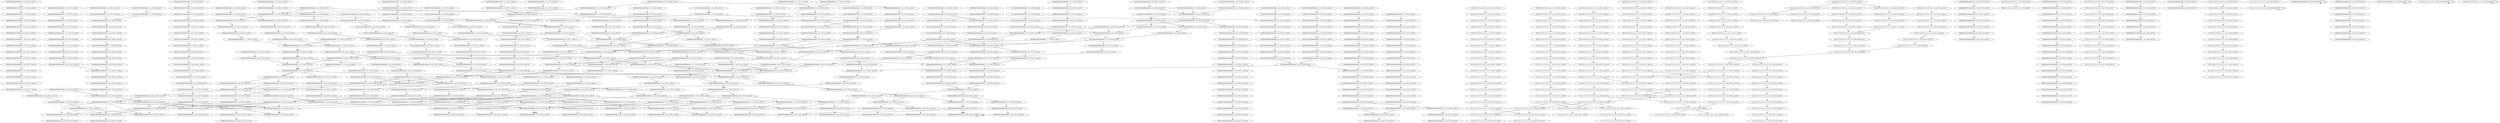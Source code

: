 digraph G {
    "00000000000000000000_18-38_COV:14_LEN:20" -> "00000000000000000000_19-39_COV:14_LEN:20";
    "00010000000000000000_7-27_COV:10_LEN:20" -> "00100000000000000000_8-28_COV:11_LEN:20";
    "10111111111111111111_16-36_COV:20_LEN:20" -> "01111111111111111111_17-37_COV:20_LEN:20";
    "00000000000000000100_19-39_COV:8_LEN:20" -> "00000000000000000100_19-39_COV:8_LEN:20";
    "00000000000000000000_14-34_COV:21_LEN:20" -> "00000000000000000000_15-35_COV:21_LEN:20";
    "11011011011111111111_8-28_COV:14_LEN:20" -> "10110110111111111111_9-29_COV:19_LEN:20";
    "00000000000000000000_18-38_COV:34_LEN:20" -> "00000000000000000000_19-39_COV:32_LEN:20";
    "00000000000000000000_7-27_COV:10_LEN:20" -> "00000000000000000000_8-28_COV:9_LEN:20";
    "00000000000000000000_1-21_COV:20_LEN:20" -> "00000000000000000000_2-22_COV:18_LEN:20";
    "00000000000000000000_15-35_COV:48_LEN:20" -> "00000000000000000001_17-37_COV:30_LEN:20";
    "00000000000000000000_15-35_COV:48_LEN:20" -> "00000000000000000000_17-37_COV:39_LEN:20";
    "00000000000000000000_15-35_COV:48_LEN:20" -> "00000000000000000001_17-36_COV:9_LEN:20";
    "00000000000000000000_15-35_COV:48_LEN:20" -> "00000000000000000000_17-36_COV:1148_LEN:20";
    "00000000001000000000_13-32_COV:11_LEN:20" -> "00000000010000000000_14-33_COV:11_LEN:20";
    "00000000000000000000_6-26_COV:26_LEN:20" -> "00000000000000000000_7-27_COV:27_LEN:20";
    "10011001101110110111_1-22_COV:8_LEN:20" -> "00110011011101101111_2-23_COV:8_LEN:20";
    "00000000000000000000_13-33_COV:15_LEN:20" -> "00000000000000000000_14-34_COV:15_LEN:20";
    "00010001001001000000_4-23_COV:56_LEN:20" -> "00100010010010000000_5-24_COV:57_LEN:20";
    "01000100000000000000_5-25_COV:22_LEN:20" -> "10001000000000000000_6-26_COV:23_LEN:20";
    "00000000010000000000_9-28_COV:12_LEN:20" -> "00000000100000000000_10-29_COV:12_LEN:20";
    "00000000000000000000_2-22_COV:19_LEN:20" -> "00000000000000000000_3-23_COV:19_LEN:20";
    "00000000000000000000_12-32_COV:64_LEN:20" -> "00000000000000000000_13-33_COV:67_LEN:20";
    "00100100010000000000_1-21_COV:9_LEN:20" -> "01001000100000000000_2-22_COV:9_LEN:20";
    "11011111111111111111_12-32_COV:20_LEN:20" -> "10111111111111111111_13-33_COV:20_LEN:20";
    "11101101111111111110_11-30_COV:20_LEN:20" -> "11011011111111111101_12-31_COV:20_LEN:20";
    "00000000000001000000_5-24_COV:15_LEN:20" -> "00000000000010000000_6-25_COV:14_LEN:20";
    "00000000000000000000_7-27_COV:13_LEN:20" -> "00000000000000000000_8-28_COV:13_LEN:20";
    "00100000000000000000_8-28_COV:11_LEN:20" -> "01000000000000000000_9-29_COV:11_LEN:20";
    "00000000000000000000_6-26_COV:38_LEN:20" -> "00000000000000000000_7-27_COV:37_LEN:20";
    "10000000000000000000_10-29_COV:456_LEN:20" -> "00000000000000000000_11-30_COV:1125_LEN:20";
    "10000000000000000000_10-29_COV:456_LEN:20" -> "00000000000000000001_11-30_COV:9_LEN:20";
    "10000000000000000000_10-29_COV:456_LEN:20" -> "00000000000000000000_11-31_COV:20_LEN:20";
    "00110011011101101111_2-21_COV:181_LEN:20" -> "01100110111011011111_3-22_COV:168_LEN:20";
    "11000001000000000000_2-22_COV:17_LEN:20" -> "10000010000000000000_3-23_COV:25_LEN:20";
    "01101010110111111111_7-26_COV:12_LEN:20" -> "11010101101111111111_8-27_COV:12_LEN:20";
    "00000000000000000000_14-34_COV:70_LEN:20" -> "00000000000000000000_15-35_COV:67_LEN:20";
    "00110011011101101111_2-22_COV:18_LEN:20" -> "01100110111011011111_3-23_COV:9_LEN:20";
    "00110011011101101111_2-22_COV:18_LEN:20" -> "01100110111011011110_3-23_COV:9_LEN:20";
    "01000100000000000000_5-25_COV:42_LEN:20" -> "10001000000000000000_6-26_COV:42_LEN:20";
    "11010001000000000000_2-22_COV:9_LEN:20" -> "10100010000000000000_3-23_COV:10_LEN:20";
    "11111111111111111111_19-38_COV:231_LEN:20" -> "11111111111111111111_20-39_COV:230_LEN:20";
    "00000000000000000000_17-37_COV:12_LEN:20" -> "00000000000000000000_18-38_COV:14_LEN:20";
    "00000000000010000000_11-30_COV:10_LEN:20" -> "00000000000100000000_12-31_COV:10_LEN:20";
    "10011011101101111111_4-24_COV:11_LEN:20" -> "00110111011011111111_6-25_COV:190_LEN:20";
    "00000000000000000000_14-34_COV:20_LEN:20" -> "00000000000000000000_15-35_COV:19_LEN:20";
    "00000000000000000000_6-26_COV:32_LEN:20" -> "00000000000000000000_7-27_COV:32_LEN:20";
    "00000000000000000000_18-38_COV:10_LEN:20" -> "00000000000000000000_19-39_COV:10_LEN:20";
    "00000000000000000000_4-23_COV:658_LEN:20" -> "00000000000000000000_5-24_COV:651_LEN:20";
    "11101011111111111111_11-31_COV:19_LEN:20" -> "11010111111111111111_12-32_COV:19_LEN:20";
    "00000000010000000000_10-29_COV:12_LEN:20" -> "00000000100000000000_11-30_COV:16_LEN:20";
    "01000101000000000000_5-24_COV:10_LEN:20" -> "10001010000000000000_6-25_COV:10_LEN:20";
    "00000000000000000000_8-28_COV:22_LEN:20" -> "00000000000000000000_9-29_COV:22_LEN:20";
    "01001000000000000000_5-25_COV:9_LEN:20" -> "10010000000000000000_6-26_COV:10_LEN:20";
    "10110111111111111111_13-34_COV:8_LEN:20" -> "01101111111111111111_14-35_COV:8_LEN:20";
    "00000000000000000000_5-25_COV:32_LEN:20" -> "00000000000000000000_6-26_COV:32_LEN:20";
    "11111111111111111111_18-38_COV:11_LEN:20" -> "11111111111111111111_19-39_COV:11_LEN:20";
    "00000000000000000000_10-30_COV:28_LEN:20" -> "00000000000000000000_11-31_COV:51_LEN:20";
    "00000000000000000000_18-38_COV:10_LEN:20" -> "00000000000000000000_19-39_COV:10_LEN:20";
    "10001000000000000000_6-26_COV:23_LEN:20" -> "00010000000000000000_7-27_COV:25_LEN:20";
    "00000000000000100000_3-22_COV:10_LEN:20" -> "00000000000001000000_4-23_COV:9_LEN:20";
    "00000000000000000000_8-29_COV:9_LEN:20" -> "00000000000000000000_9-30_COV:9_LEN:20";
    "11001101010110111111_4-23_COV:10_LEN:20" -> "10011010101101111111_5-24_COV:10_LEN:20";
    "00100100000000000000_12-31_COV:63_LEN:20" -> "01001000000000000000_13-32_COV:65_LEN:20";
    "10000000000000000000_10-30_COV:13_LEN:20" -> "00000000000000000000_12-32_COV:20_LEN:20";
    "10000000000000000000_10-30_COV:13_LEN:20" -> "00000000000000000000_12-31_COV:1150_LEN:20";
    "10010001000000000000_3-23_COV:8_LEN:20" -> "00100010000000000000_4-24_COV:8_LEN:20";
    "00000000000000000000_16-36_COV:17_LEN:20" -> "00000000000000000000_17-37_COV:11_LEN:20";
    "00000000000000000000_6-26_COV:10_LEN:20" -> "00000000000000000000_7-27_COV:10_LEN:20";
    "00000000000000000001_16-37_COV:9_LEN:20" -> "00000000000000000010_18-38_COV:34_LEN:20";
    "00000000000000000000_14-33_COV:1204_LEN:20" -> "00000000000000000000_15-34_COV:1199_LEN:20";
    "00000000000000000000_14-33_COV:1204_LEN:20" -> "00000000000000000000_15-35_COV:14_LEN:20";
    "00000000000000000000_10-30_COV:12_LEN:20" -> "00000000000000000000_11-31_COV:18_LEN:20";
    "01000000000000000000_10-29_COV:8_LEN:20" -> "10000000000000000000_11-30_COV:13_LEN:20";
    "01000000000000000000_11-30_COV:35_LEN:20" -> "10000000000000000000_12-31_COV:35_LEN:20";
    "10011011011011111111_5-25_COV:13_LEN:20" -> "00110110110111111111_6-26_COV:14_LEN:20";
    "11111111111111111111_15-35_COV:22_LEN:20" -> "11111111111111111111_16-36_COV:21_LEN:20";
    "00000000000000000000_3-22_COV:645_LEN:20" -> "00000000000000000000_4-23_COV:658_LEN:20";
    "00100000000000000000_11-30_COV:8_LEN:20" -> "01000000000000000000_12-31_COV:8_LEN:20";
    "00000000000000000000_9-29_COV:75_LEN:20" -> "00000000000000000000_10-30_COV:72_LEN:20";
    "00000000000000000000_8-28_COV:38_LEN:20" -> "00000000000000000000_9-29_COV:38_LEN:20";
    "00000000000000000000_5-25_COV:10_LEN:20" -> "00000000000000000000_6-26_COV:10_LEN:20";
    "00010000000000000000_7-27_COV:25_LEN:20" -> "00100000000000000000_8-28_COV:24_LEN:20";
    "00000000100000000000_4-23_COV:28_LEN:20" -> "00000001000000000000_5-24_COV:28_LEN:20";
    "00010100000000000000_7-26_COV:11_LEN:20" -> "00101000000000000000_8-27_COV:11_LEN:20";
    "00000000000000000001_17-37_COV:8_LEN:20" -> "00000000000000000010_18-38_COV:8_LEN:20";
    "00010000000000000000_7-27_COV:10_LEN:20" -> "00100000000000000000_8-28_COV:10_LEN:20";
    "00000000000000000000_14-35_COV:10_LEN:20" -> "00000000000000000000_15-36_COV:10_LEN:20";
    "00000000000000000000_10-30_COV:72_LEN:20" -> "00000000000000000000_11-31_COV:117_LEN:20";
    "01101111111111111111_14-34_COV:16_LEN:20" -> "11011111111111111111_15-35_COV:14_LEN:20";
    "00100000000000001000_8-27_COV:8_LEN:20" -> "01000000000000010000_9-28_COV:10_LEN:20";
    "10000000000000000000_10-30_COV:11_LEN:20" -> "00000000000000000000_11-31_COV:35_LEN:20";
    "00000000000000000000_3-23_COV:19_LEN:20" -> "00000000000000000000_4-24_COV:19_LEN:20";
    "00110111011011110011_6-27_COV:9_LEN:20" -> "01101110110111100111_7-28_COV:9_LEN:20";
    "11111111111111111111_19-39_COV:8_LEN:20" -> "11111111111111111111_19-39_COV:8_LEN:20";
    "00000000000000000010_18-38_COV:34_LEN:20" -> "00000000000000000100_19-39_COV:32_LEN:20";
    "00000000000000000000_19-39_COV:8_LEN:20" -> "00000000000000000000_19-39_COV:8_LEN:20";
    "10000000000000000000_10-30_COV:24_LEN:20" -> "00000000000000000000_11-31_COV:51_LEN:20";
    "10110111111111111111_12-32_COV:22_LEN:20" -> "01101111111111111111_14-33_COV:227_LEN:20";
    "00000000000000000000_13-33_COV:27_LEN:20" -> "00000000000000000000_14-34_COV:26_LEN:20";
    "00100010000000000000_4-24_COV:18_LEN:20" -> "01000100000000000000_5-25_COV:16_LEN:20";
    "10110111111111111111_13-32_COV:202_LEN:20" -> "01101111111111111111_14-33_COV:227_LEN:20";
    "00000000000000000000_5-24_COV:651_LEN:20" -> "00000000000000000000_6-25_COV:648_LEN:20";
    "00000000000000000000_5-24_COV:651_LEN:20" -> "00000000000000000000_6-26_COV:15_LEN:20";
    "10101101111111111111_11-30_COV:15_LEN:20" -> "01011011111111111111_12-31_COV:14_LEN:20";
    "00000000000000000000_4-24_COV:19_LEN:20" -> "00000000000000000000_5-25_COV:19_LEN:20";
    "00000000000000000000_9-29_COV:12_LEN:20" -> "00000000000000000000_10-30_COV:12_LEN:20";
    "11011110011111111111_15-36_COV:9_LEN:20" -> "10111100111111111111_16-37_COV:9_LEN:20";
    "00000000000000000000_10-30_COV:15_LEN:20" -> "00000000000000000000_11-31_COV:26_LEN:20";
    "00000000000000000100_19-39_COV:8_LEN:20" -> "00000000000000000100_19-39_COV:8_LEN:20";
    "00000000000000000000_10-30_COV:15_LEN:20" -> "00000000000000000000_11-31_COV:22_LEN:20";
    "00001000000000000000_15-34_COV:16_LEN:20" -> "00010000000000000000_16-35_COV:15_LEN:20";
    "01000000000000000000_12-31_COV:8_LEN:20" -> "10000000000000000000_13-32_COV:8_LEN:20";
    "01001000000000000000_5-25_COV:16_LEN:20" -> "10010000000000000000_6-26_COV:17_LEN:20";
    "00100010000000000000_4-24_COV:10_LEN:20" -> "01000100000000000000_5-25_COV:10_LEN:20";
    "00000000000000000000_17-37_COV:9_LEN:20" -> "00000000000000000000_18-38_COV:10_LEN:20";
    "00000000000000000000_5-25_COV:27_LEN:20" -> "00000000000000000000_6-26_COV:26_LEN:20";
    "00000000010000000000_14-33_COV:11_LEN:20" -> "00000000100000000000_15-34_COV:11_LEN:20";
    "00100100000000000000_1-21_COV:8_LEN:20" -> "01001000000000000000_2-22_COV:8_LEN:20";
    "00000000000000000001_17-37_COV:30_LEN:20" -> "00000000000000000010_18-38_COV:31_LEN:20";
    "00000000000000000000_2-22_COV:32_LEN:20" -> "00000000000000000000_3-23_COV:32_LEN:20";
    "00000000000010000000_7-26_COV:9_LEN:20" -> "00000000000100000000_8-27_COV:9_LEN:20";
    "00000000000000000000_4-24_COV:12_LEN:20" -> "00000000000000000000_5-25_COV:11_LEN:20";
    "11111111111111111111_16-36_COV:21_LEN:20" -> "11111111111111111111_18-38_COV:11_LEN:20";
    "11111111111111111111_16-36_COV:21_LEN:20" -> "11111111111111111111_18-37_COV:228_LEN:20";
    "11111111111111111111_16-36_COV:21_LEN:20" -> "11111111111111111110_18-37_COV:11_LEN:20";
    "00111011011111111111_9-28_COV:18_LEN:20" -> "01110110111111111111_10-29_COV:233_LEN:20";
    "00000000000000000000_1-21_COV:17_LEN:20" -> "00000000000000000000_2-22_COV:18_LEN:20";
    "00000000000000000000_8-28_COV:15_LEN:20" -> "00000000000000000000_9-29_COV:16_LEN:20";
    "00000000000000000000_16-36_COV:20_LEN:20" -> "00000000000000000000_17-37_COV:12_LEN:20";
    "10011011101101111111_5-24_COV:177_LEN:20" -> "00110111011011111111_6-25_COV:190_LEN:20";
    "00000000000100000000_13-32_COV:11_LEN:20" -> "00000000001000000000_14-33_COV:11_LEN:20";
    "00000000000000000001_17-37_COV:25_LEN:20" -> "00000000000000000010_18-38_COV:34_LEN:20";
    "11010101101111111111_8-27_COV:12_LEN:20" -> "10101011011111111111_9-28_COV:13_LEN:20";
    "01000100000000000001_5-24_COV:8_LEN:20" -> "10001000000000000010_6-25_COV:8_LEN:20";
    "01000000000000000000_9-29_COV:24_LEN:20" -> "10000000000000000000_10-30_COV:24_LEN:20";
    "00000000000000000000_2-22_COV:18_LEN:20" -> "00000000000000000000_3-23_COV:18_LEN:20";
    "00010000000000000000_7-26_COV:436_LEN:20" -> "00100000000000000000_8-28_COV:11_LEN:20";
    "00010000000000000000_7-26_COV:436_LEN:20" -> "00100000000000000000_8-27_COV:438_LEN:20";
    "00000000000000000000_1-21_COV:22_LEN:20" -> "00000000000000000000_2-22_COV:22_LEN:20";
    "00000000000000000000_15-35_COV:25_LEN:20" -> "00000000000000000000_16-36_COV:27_LEN:20";
    "00000000000000000000_10-30_COV:23_LEN:20" -> "00000000000000000000_11-31_COV:35_LEN:20";
    "00000000000100000000_6-25_COV:8_LEN:20" -> "00000000001000000000_7-26_COV:8_LEN:20";
    "00100111011011111111_6-25_COV:12_LEN:20" -> "01001110110111111111_7-26_COV:12_LEN:20";
    "00000000000000000000_10-30_COV:12_LEN:20" -> "00000000000000000000_11-31_COV:15_LEN:20";
    "11001101110110111111_4-23_COV:170_LEN:20" -> "10011011101101111111_5-24_COV:177_LEN:20";
    "11011101101111111111_8-29_COV:9_LEN:20" -> "10111011011111111111_9-30_COV:9_LEN:20";
    "00000000000000000000_3-23_COV:18_LEN:20" -> "00000000000000000000_4-24_COV:20_LEN:20";
    "10011001101010110111_1-20_COV:12_LEN:20" -> "00110011010101101111_2-21_COV:11_LEN:20";
    "00000000000000000000_6-26_COV:15_LEN:20" -> "00000000000000000000_8-27_COV:666_LEN:20";
    "00000000000000000000_6-26_COV:15_LEN:20" -> "00000000000000000000_8-28_COV:17_LEN:20";
    "01111111111111111111_17-37_COV:20_LEN:20" -> "11111111111111111111_18-38_COV:20_LEN:20";
    "10101111111111111111_13-33_COV:18_LEN:20" -> "01011111111111111111_14-34_COV:18_LEN:20";
    "01000000000000000000_17-36_COV:16_LEN:20" -> "10000000000000000000_18-37_COV:17_LEN:20";
    "00000100000000000000_7-26_COV:28_LEN:20" -> "00001000000000000000_8-27_COV:27_LEN:20";
    "10011001101110111111_1-21_COV:19_LEN:20" -> "00110011011101111111_2-22_COV:18_LEN:20";
    "00000000000000000000_8-28_COV:27_LEN:20" -> "00000000000000000000_9-29_COV:28_LEN:20";
    "00000000000000000000_15-35_COV:26_LEN:20" -> "00000000000000000000_16-36_COV:26_LEN:20";
    "00101000000000000000_8-27_COV:11_LEN:20" -> "01010000000000000000_9-28_COV:11_LEN:20";
    "00000000000000000000_15-34_COV:1199_LEN:20" -> "00000000000000000000_16-36_COV:23_LEN:20";
    "00000000000000000000_15-34_COV:1199_LEN:20" -> "00000000000000000000_16-35_COV:1179_LEN:20";
    "00000000000000000000_12-32_COV:20_LEN:20" -> "00000000000000000000_13-33_COV:24_LEN:20";
    "00000000000000000000_2-22_COV:36_LEN:20" -> "00000000000000000000_3-23_COV:38_LEN:20";
    "00000000000000000000_16-36_COV:12_LEN:20" -> "00000000000000000000_17-37_COV:9_LEN:20";
    "11011111111111111111_15-35_COV:19_LEN:20" -> "10111111111111111111_16-36_COV:20_LEN:20";
    "00000000000000000000_9-29_COV:23_LEN:20" -> "00000000000000000000_10-30_COV:23_LEN:20";
    "00000000000000000000_4-24_COV:10_LEN:20" -> "00000000000000000000_5-25_COV:10_LEN:20";
    "00100000100000000000_1-21_COV:9_LEN:20" -> "01000001000000000000_2-22_COV:8_LEN:20";
    "01101101111111111111_10-30_COV:23_LEN:20" -> "11011011111111111111_11-31_COV:22_LEN:20";
    "11011101101111111111_8-27_COV:191_LEN:20" -> "10111011011111111111_9-28_COV:213_LEN:20";
    "10111111111111111111_13-33_COV:20_LEN:20" -> "01111111111111111111_14-34_COV:23_LEN:20";
    "00000000000000000000_5-25_COV:21_LEN:20" -> "00000000000000000000_6-26_COV:22_LEN:20";
    "00100010000000000000_4-23_COV:417_LEN:20" -> "01000100000000000001_5-24_COV:8_LEN:20";
    "00100010000000000000_4-23_COV:417_LEN:20" -> "01000100000000000000_5-24_COV:410_LEN:20";
    "00000010000000000000_15-34_COV:9_LEN:20" -> "00000100000000000000_16-35_COV:9_LEN:20";
    "01101111111111111111_14-35_COV:8_LEN:20" -> "11011111111111111111_15-36_COV:8_LEN:20";
    "01000100000000000000_5-25_COV:10_LEN:20" -> "10001000000000000000_6-26_COV:11_LEN:20";
    "00000010000000000000_18-37_COV:14_LEN:20" -> "00000100000000000000_19-38_COV:10_LEN:20";
    "10111011011111111111_9-29_COV:13_LEN:20" -> "01110110111111111111_10-30_COV:17_LEN:20";
    "00000000000000000000_14-34_COV:18_LEN:20" -> "00000000000000000000_15-35_COV:18_LEN:20";
    "00000000000000000000_1-21_COV:71_LEN:20" -> "00000000000000000000_2-22_COV:72_LEN:20";
    "00000000000000010000_2-21_COV:10_LEN:20" -> "00000000000000100000_3-22_COV:10_LEN:20";
    "00000000000000000000_9-29_COV:28_LEN:20" -> "00000000000000000000_10-30_COV:28_LEN:20";
    "00110111011011111111_6-26_COV:12_LEN:20" -> "01101110110111111111_7-27_COV:11_LEN:20";
    "00000000000000000000_11-31_COV:117_LEN:20" -> "00000000000000000000_12-32_COV:121_LEN:20";
    "00000000000000000001_17-37_COV:10_LEN:20" -> "00000000000000000010_18-38_COV:9_LEN:20";
    "00000000000000000000_2-22_COV:18_LEN:20" -> "00000000000000000000_4-23_COV:658_LEN:20";
    "00000000000000000000_13-33_COV:15_LEN:20" -> "00000000000000000000_14-34_COV:14_LEN:20";
    "00000000000000000000_14-34_COV:9_LEN:20" -> "00000000000000000000_16-36_COV:23_LEN:20";
    "00000000000000000000_14-34_COV:9_LEN:20" -> "00000000000000000000_16-35_COV:1179_LEN:20";
    "11011011111111111101_12-31_COV:20_LEN:20" -> "10110111111111111011_13-32_COV:21_LEN:20";
    "10010010000000000000_11-30_COV:61_LEN:20" -> "00100100000000000000_12-31_COV:63_LEN:20";
    "00000000000000000000_13-34_COV:11_LEN:20" -> "00000000000000000000_14-35_COV:10_LEN:20";
    "00000000000000000000_4-25_COV:9_LEN:20" -> "00000000000000000000_5-26_COV:9_LEN:20";
    "00000000001000000000_9-28_COV:10_LEN:20" -> "00000000010000000000_10-29_COV:12_LEN:20";
    "00000000000000000000_13-33_COV:20_LEN:20" -> "00000000000000000000_14-34_COV:20_LEN:20";
    "10010001000000000000_3-23_COV:24_LEN:20" -> "00100010000000000000_4-24_COV:24_LEN:20";
    "01101111111111111111_14-33_COV:227_LEN:20" -> "11011111111111111111_15-34_COV:226_LEN:20";
    "01101110110111111111_7-26_COV:189_LEN:20" -> "11011101101111111111_8-27_COV:191_LEN:20";
    "10010001000000000000_3-23_COV:19_LEN:20" -> "00100010000000000000_4-24_COV:18_LEN:20";
    "00100100010000000000_1-21_COV:8_LEN:20" -> "00100100010000000000_1-21_COV:8_LEN:20";
    "00000000010000000000_12-31_COV:9_LEN:20" -> "00000000100000000000_13-32_COV:8_LEN:20";
    "10110111111111111111_13-33_COV:14_LEN:20" -> "01101111111111111111_14-34_COV:16_LEN:20";
    "01000000000000000000_9-29_COV:25_LEN:20" -> "10000000000000000000_10-30_COV:24_LEN:20";
    "10000000000000000000_18-37_COV:17_LEN:20" -> "00000000000000000000_19-38_COV:681_LEN:20";
    "10000000000000000000_18-37_COV:17_LEN:20" -> "00000000000000000000_19-39_COV:23_LEN:20";
    "10000000000000000000_18-37_COV:17_LEN:20" -> "00000000000000000001_19-38_COV:149_LEN:20";
    "00000000000000000000_11-31_COV:41_LEN:20" -> "00000000000000000000_13-33_COV:24_LEN:20";
    "00000000000000000000_11-31_COV:41_LEN:20" -> "00000000000000000000_13-32_COV:1189_LEN:20";
    "00000000000000000000_7-27_COV:11_LEN:20" -> "00000000000000000000_8-28_COV:13_LEN:20";
    "00000000000000000000_1-21_COV:8_LEN:20" -> "00000000000000000000_2-22_COV:8_LEN:20";
    "00000000000000000000_8-27_COV:666_LEN:20" -> "00000000000000000000_9-28_COV:668_LEN:20";
    "00000000000000000000_8-27_COV:666_LEN:20" -> "00000000000000000000_9-29_COV:15_LEN:20";
    "00100000000000000000_4-23_COV:8_LEN:20" -> "01000000000000000000_5-24_COV:8_LEN:20";
    "00000000000000000000_14-34_COV:24_LEN:20" -> "00000000000000000000_15-35_COV:25_LEN:20";
    "00000000000000000000_11-30_COV:1125_LEN:20" -> "00000000000000000000_12-32_COV:20_LEN:20";
    "00000000000000000000_11-30_COV:1125_LEN:20" -> "00000000000000000000_12-31_COV:1150_LEN:20";
    "00000001000000000000_12-31_COV:16_LEN:20" -> "00000010000000000000_13-32_COV:16_LEN:20";
    "00110111011011111111_6-25_COV:190_LEN:20" -> "01101110110111111111_7-26_COV:189_LEN:20";
    "00000000000000000001_18-37_COV:481_LEN:20" -> "00000000000000000010_19-38_COV:475_LEN:20";
    "00000000000000000001_18-37_COV:481_LEN:20" -> "00000000000000000010_19-39_COV:8_LEN:20";
    "01011111111111111111_14-34_COV:8_LEN:20" -> "10111111111111111111_15-35_COV:8_LEN:20";
    "00000000000000000000_6-25_COV:648_LEN:20" -> "00000000000000000000_7-26_COV:662_LEN:20";
    "10111011111111111111_16-36_COV:8_LEN:20" -> "10111011111111111111_16-36_COV:8_LEN:20";
    "10011001101110110111_1-21_COV:16_LEN:20" -> "10011001101110110111_1-21_COV:16_LEN:20";
    "01101110110111111111_7-28_COV:9_LEN:20" -> "11011101101111111111_8-29_COV:9_LEN:20";
    "00000000000000000000_1-21_COV:9_LEN:20" -> "00000000000000000000_2-22_COV:9_LEN:20";
    "00110111011011111111_6-27_COV:8_LEN:20" -> "01101110110111111111_7-28_COV:9_LEN:20";
    "10101111111111111111_13-33_COV:8_LEN:20" -> "01011111111111111111_14-34_COV:8_LEN:20";
    "00000000000000000000_11-31_COV:60_LEN:20" -> "00000000000000000000_12-32_COV:64_LEN:20";
    "00000001000000000000_11-30_COV:14_LEN:20" -> "00000010000000000000_12-31_COV:14_LEN:20";
    "00000000000100000000_7-26_COV:14_LEN:20" -> "00000000001000000000_8-27_COV:13_LEN:20";
    "00000000000000000000_17-37_COV:23_LEN:20" -> "00000000000000000000_18-38_COV:24_LEN:20";
    "01001001000000000000_10-29_COV:60_LEN:20" -> "10010010000000000000_11-30_COV:61_LEN:20";
    "10000000000000000000_10-30_COV:8_LEN:20" -> "00000000000000000000_11-31_COV:15_LEN:20";
    "00000100000000000000_19-38_COV:10_LEN:20" -> "00001000000000000000_20-39_COV:10_LEN:20";
    "01100110111011011111_3-23_COV:9_LEN:20" -> "11001101110110111111_4-24_COV:8_LEN:20";
    "00000000000000000100_13-32_COV:12_LEN:20" -> "00000000000000001000_14-33_COV:12_LEN:20";
    "00000000000000000000_10-31_COV:9_LEN:20" -> "00000000000000000000_11-32_COV:11_LEN:20";
    "00000000000000000001_17-37_COV:13_LEN:20" -> "00000000000000000010_18-38_COV:17_LEN:20";
    "00100000000000000000_8-28_COV:10_LEN:20" -> "01000000000000000000_9-29_COV:10_LEN:20";
    "11001000100000000000_2-22_COV:9_LEN:20" -> "10010001000000000000_3-23_COV:14_LEN:20";
    "00000000000000000000_12-32_COV:15_LEN:20" -> "00000000000000000000_13-33_COV:20_LEN:20";
    "00000000000000000000_7-27_COV:27_LEN:20" -> "00000000000000000000_8-28_COV:27_LEN:20";
    "00000000000000000000_5-26_COV:9_LEN:20" -> "00000000000000000000_6-27_COV:9_LEN:20";
    "01000000000000000000_9-29_COV:15_LEN:20" -> "10000000000000000000_10-30_COV:14_LEN:20";
    "00000000000000000000_11-31_COV:15_LEN:20" -> "00000000000000000000_12-32_COV:15_LEN:20";
    "10001000000000000000_6-26_COV:9_LEN:20" -> "00010000000000000000_7-27_COV:10_LEN:20";
    "11111111111111111111_18-37_COV:228_LEN:20" -> "11111111111111111111_19-38_COV:231_LEN:20";
    "11111111111111111111_18-37_COV:228_LEN:20" -> "11111111111111111110_19-38_COV:10_LEN:20";
    "00000000000000000000_9-29_COV:38_LEN:20" -> "00000000000000000000_10-30_COV:37_LEN:20";
    "00000000000000000000_12-32_COV:121_LEN:20" -> "00000000000000000000_13-33_COV:129_LEN:20";
    "00000000000000000000_15-35_COV:14_LEN:20" -> "00000000000000000000_16-36_COV:13_LEN:20";
    "00000000100000000000_10-29_COV:12_LEN:20" -> "00000001000000000000_11-30_COV:14_LEN:20";
    "00000000000000000000_11-31_COV:15_LEN:20" -> "00000000000000000000_12-32_COV:15_LEN:20";
    "00110101011011111111_6-25_COV:12_LEN:20" -> "01101010110111111111_7-26_COV:12_LEN:20";
    "01001101110110111111_3-23_COV:11_LEN:20" -> "10011011101101111111_4-24_COV:11_LEN:20";
    "10000000000000000000_10-30_COV:44_LEN:20" -> "00000000000000000000_11-31_COV:117_LEN:20";
    "01100110111011111111_3-23_COV:18_LEN:20" -> "11001101110111111111_4-24_COV:18_LEN:20";
    "00000000000000000000_18-38_COV:44_LEN:20" -> "00000000000000000000_19-39_COV:46_LEN:20";
    "00000000000000000000_3-23_COV:73_LEN:20" -> "00000000000000000000_4-24_COV:76_LEN:20";
    "10000010000000000000_3-23_COV:25_LEN:20" -> "00000100000000000000_4-24_COV:26_LEN:20";
    "01100100010000000000_1-21_COV:16_LEN:20" -> "11001000100000000000_2-22_COV:16_LEN:20";
    "00001000000000000000_5-25_COV:26_LEN:20" -> "00010000000000000000_7-26_COV:436_LEN:20";
    "00000000000000000000_12-32_COV:17_LEN:20" -> "00000000000000000000_13-33_COV:20_LEN:20";
    "10111011011110011111_9-30_COV:8_LEN:20" -> "01110110111100111111_10-31_COV:8_LEN:20";
    "10111111111111011111_16-35_COV:19_LEN:20" -> "01111111111110111111_17-36_COV:19_LEN:20";
    "11011111111111111111_15-35_COV:14_LEN:20" -> "10111111111111111111_16-36_COV:15_LEN:20";
    "00000000000000000000_15-35_COV:21_LEN:20" -> "00000000000000000000_16-36_COV:20_LEN:20";
    "00000000000000000000_6-26_COV:76_LEN:20" -> "00000000000000000000_7-27_COV:76_LEN:20";
    "11111111111111111101_19-38_COV:12_LEN:20" -> "11111111111111111011_20-39_COV:11_LEN:20";
    "01100110111011011111_3-23_COV:12_LEN:20" -> "11001101110110111111_4-24_COV:12_LEN:20";
    "00000000000000000000_3-23_COV:32_LEN:20" -> "00000000000000000000_4-24_COV:32_LEN:20";
    "00000010000000000000_6-25_COV:27_LEN:20" -> "00000100000000000000_7-26_COV:28_LEN:20";
    "00000000000000000000_8-28_COV:25_LEN:20" -> "00000000000000000000_9-29_COV:26_LEN:20";
    "00000000000000000000_12-33_COV:11_LEN:20" -> "00000000000000000000_13-34_COV:11_LEN:20";
    "00000000000000001000_1-20_COV:10_LEN:20" -> "00000000000000010000_2-21_COV:10_LEN:20";
    "01000100100100000000_6-25_COV:57_LEN:20" -> "10001001001000000000_7-26_COV:57_LEN:20";
    "00000000000000000000_1-21_COV:10_LEN:20" -> "00000000000000000000_2-22_COV:11_LEN:20";
    "10010000000000000000_14-33_COV:68_LEN:20" -> "00100000000000000000_15-34_COV:73_LEN:20";
    "01000100000000000000_5-25_COV:9_LEN:20" -> "10001000000000000000_6-26_COV:9_LEN:20";
    "00000000000000100000_16-35_COV:9_LEN:20" -> "00000000000001000000_17-36_COV:8_LEN:20";
    "00000000000000000000_2-22_COV:22_LEN:20" -> "00000000000000000000_3-23_COV:22_LEN:20";
    "00100000000000000000_16-35_COV:18_LEN:20" -> "01000000000000000000_17-36_COV:16_LEN:20";
    "00000000000000000001_18-38_COV:8_LEN:20" -> "00000000000000000010_19-39_COV:8_LEN:20";
    "00000000000000000000_5-25_COV:13_LEN:20" -> "00000000000000000000_6-26_COV:13_LEN:20";
    "00000000000000000000_7-27_COV:21_LEN:20" -> "00000000000000000000_8-28_COV:22_LEN:20";
    "00000000000000100000_5-24_COV:8_LEN:20" -> "00000000000001000000_6-25_COV:9_LEN:20";
    "00000000001000000000_11-30_COV:9_LEN:20" -> "00000000010000000000_12-31_COV:9_LEN:20";
    "10001000000000000000_6-26_COV:13_LEN:20" -> "00010000000000000000_7-27_COV:13_LEN:20";
    "10001000000000000000_6-26_COV:17_LEN:20" -> "00010000000000000000_7-27_COV:21_LEN:20";
    "00000000000000000000_16-36_COV:26_LEN:20" -> "00000000000000000001_17-37_COV:13_LEN:20";
    "00000000000000000000_16-36_COV:26_LEN:20" -> "00000000000000000000_17-37_COV:13_LEN:20";
    "01100100100000000000_1-21_COV:10_LEN:20" -> "11001001000000000000_2-22_COV:10_LEN:20";
    "00000000000000000000_4-24_COV:32_LEN:20" -> "00000000000000000000_5-25_COV:32_LEN:20";
    "00000000000000000000_1-21_COV:13_LEN:20" -> "00000000000000000000_2-22_COV:13_LEN:20";
    "11001000100000000000_2-22_COV:16_LEN:20" -> "10010001000000000000_3-23_COV:24_LEN:20";
    "00000000000000000000_4-24_COV:11_LEN:20" -> "00000000000000000000_5-25_COV:11_LEN:20";
    "10001000000000000000_6-25_COV:407_LEN:20" -> "00010000000000000000_7-26_COV:436_LEN:20";
    "01000100000000000000_4-24_COV:10_LEN:20" -> "10001000000000000000_6-25_COV:407_LEN:20";
    "01000100000000000000_4-24_COV:10_LEN:20" -> "10001000000000000000_6-26_COV:11_LEN:20";
    "00000000000000000000_11-32_COV:11_LEN:20" -> "00000000000000000000_12-33_COV:11_LEN:20";
    "10011001001110110111_1-20_COV:14_LEN:20" -> "00110010011101101111_2-21_COV:11_LEN:20";
    "01100100010000000000_1-21_COV:9_LEN:20" -> "11001000100000000000_2-22_COV:9_LEN:20";
    "00000000000000000000_15-35_COV:67_LEN:20" -> "00000000000000000000_16-36_COV:65_LEN:20";
    "10111111111111111111_16-36_COV:15_LEN:20" -> "01111111111111111111_17-37_COV:15_LEN:20";
    "00000000000000000000_15-35_COV:143_LEN:20" -> "00000000000000000000_16-36_COV:142_LEN:20";
    "10000000000000000000_11-30_COV:13_LEN:20" -> "00000000000000000000_12-32_COV:20_LEN:20";
    "10000000000000000000_11-30_COV:13_LEN:20" -> "00000000000000000000_12-31_COV:1150_LEN:20";
    "11011101011111111111_8-28_COV:16_LEN:20" -> "10111010111111111111_9-29_COV:16_LEN:20";
    "00000000000000000000_14-34_COV:13_LEN:20" -> "00000000000000000000_15-35_COV:13_LEN:20";
    "10011011101101111111_5-25_COV:12_LEN:20" -> "00110111011011111111_6-26_COV:12_LEN:20";
    "11001000100000000000_2-22_COV:29_LEN:20" -> "10010001000000000000_3-23_COV:41_LEN:20";
    "00000000000000000000_15-35_COV:18_LEN:20" -> "00000000000000000000_16-36_COV:17_LEN:20";
    "01000000000000000000_9-29_COV:10_LEN:20" -> "10000000000000000000_10-30_COV:10_LEN:20";
    "11111111111111111110_19-38_COV:10_LEN:20" -> "11111111111111111101_20-39_COV:10_LEN:20";
    "00000000000010000000_5-24_COV:9_LEN:20" -> "00000000000100000000_6-25_COV:8_LEN:20";
    "00000000000000000000_12-32_COV:24_LEN:20" -> "00000000000000000000_13-33_COV:27_LEN:20";
    "10100010000000000000_3-23_COV:10_LEN:20" -> "01000100000000000000_4-24_COV:10_LEN:20";
    "00000000001000000000_8-27_COV:13_LEN:20" -> "00000000010000000000_9-28_COV:12_LEN:20";
    "00000000000000000000_5-25_COV:11_LEN:20" -> "00000000000000000000_7-26_COV:662_LEN:20";
    "00000000000000000000_6-26_COV:20_LEN:20" -> "00000000000000000000_7-27_COV:21_LEN:20";
    "00000000000000000000_16-36_COV:65_LEN:20" -> "00000000000000000001_17-37_COV:25_LEN:20";
    "00000000000000000000_16-36_COV:65_LEN:20" -> "00000000000000000000_17-37_COV:41_LEN:20";
    "00000000000000000000_10-30_COV:13_LEN:20" -> "00000000000000000000_11-31_COV:20_LEN:20";
    "00010000000000000000_15-34_COV:17_LEN:20" -> "00100000000000000000_16-35_COV:18_LEN:20";
    "00110110110111111111_6-26_COV:14_LEN:20" -> "01101101101111111111_7-27_COV:14_LEN:20";
    "11011011110011111111_12-33_COV:8_LEN:20" -> "10110111100111111111_13-34_COV:9_LEN:20";
    "01000000000000000000_5-24_COV:8_LEN:20" -> "10000000000000000000_6-25_COV:8_LEN:20";
    "00000000000000000000_18-38_COV:32_LEN:20" -> "00000000000000000000_19-39_COV:30_LEN:20";
    "00110011010101101111_2-21_COV:11_LEN:20" -> "01100110101011011111_3-22_COV:10_LEN:20";
    "00000000000000000000_8-28_COV:17_LEN:20" -> "00000000000000000000_9-29_COV:13_LEN:20";
    "00100000000000000000_7-27_COV:21_LEN:20" -> "01000000000000000000_9-28_COV:451_LEN:20";
    "10110110111111111111_9-29_COV:19_LEN:20" -> "01101101111111111111_10-30_COV:23_LEN:20";
    "00000000000000000000_3-23_COV:9_LEN:20" -> "00000000000000000000_4-24_COV:10_LEN:20";
    "00000000000000000000_5-25_COV:37_LEN:20" -> "00000000000000000000_6-26_COV:38_LEN:20";
    "00000000000000000000_1-20_COV:656_LEN:20" -> "00000000000000000000_2-22_COV:19_LEN:20";
    "00000000000000000000_1-20_COV:656_LEN:20" -> "00000000000000000000_2-21_COV:642_LEN:20";
    "10010001000000000000_3-23_COV:10_LEN:20" -> "00100010000000000000_4-24_COV:10_LEN:20";
    "00000000000000000000_18-38_COV:16_LEN:20" -> "00000000000000000000_19-39_COV:16_LEN:20";
    "00000000000000000000_2-21_COV:642_LEN:20" -> "00000000000000000000_3-22_COV:645_LEN:20";
    "00000000000000000000_2-21_COV:642_LEN:20" -> "00000000000000000000_3-23_COV:11_LEN:20";
    "11001000100000000000_2-22_COV:9_LEN:20" -> "10010001000000000000_3-23_COV:19_LEN:20";
    "00000000000000000000_16-36_COV:29_LEN:20" -> "00000000000000000001_17-37_COV:10_LEN:20";
    "00000000000000000000_16-36_COV:29_LEN:20" -> "00000000000000000000_17-37_COV:18_LEN:20";
    "00000000000000000000_11-31_COV:20_LEN:20" -> "00000000000000000000_12-32_COV:17_LEN:20";
    "01101110101111111111_7-27_COV:16_LEN:20" -> "11011101011111111111_8-28_COV:16_LEN:20";
    "00000000000000000000_3-23_COV:11_LEN:20" -> "00000000000000000000_4-24_COV:12_LEN:20";
    "00000000000000000000_11-31_COV:15_LEN:20" -> "00000000000000000000_12-32_COV:15_LEN:20";
    "01110110111111111111_10-31_COV:9_LEN:20" -> "11101101111111111111_11-32_COV:9_LEN:20";
    "00000000000000000000_17-37_COV:14_LEN:20" -> "00000000000000000000_18-38_COV:13_LEN:20";
    "00000000000000000000_11-31_COV:51_LEN:20" -> "00000000000000000000_12-32_COV:52_LEN:20";
    "10111100111111111111_16-37_COV:9_LEN:20" -> "01111001111111111111_17-38_COV:10_LEN:20";
    "00000000000000000000_2-22_COV:8_LEN:20" -> "00000000000000000000_3-23_COV:8_LEN:20";
    "10010001000000000000_3-23_COV:14_LEN:20" -> "00100010000000000000_4-24_COV:13_LEN:20";
    "00100000000000000000_4-24_COV:14_LEN:20" -> "01000000000000000000_5-25_COV:14_LEN:20";
    "00000000000000000000_17-37_COV:18_LEN:20" -> "00000000000000000000_18-38_COV:19_LEN:20";
    "00000000000000000000_5-25_COV:19_LEN:20" -> "00000000000000000000_6-26_COV:20_LEN:20";
    "00000001000000000000_14-33_COV:9_LEN:20" -> "00000010000000000000_15-34_COV:9_LEN:20";
    "10010001000000000000_3-23_COV:41_LEN:20" -> "00100010000000000000_4-24_COV:44_LEN:20";
    "10111011011111111111_9-28_COV:213_LEN:20" -> "01110110111111111111_10-29_COV:233_LEN:20";
    "11011011111111111111_12-33_COV:9_LEN:20" -> "10110111111111111111_13-34_COV:8_LEN:20";
    "00000000000000000000_9-29_COV:31_LEN:20" -> "00000000000000000000_10-30_COV:31_LEN:20";
    "00000000000000000000_13-33_COV:24_LEN:20" -> "00000000000000000000_14-34_COV:26_LEN:20";
    "00000000000000000010_18-38_COV:11_LEN:20" -> "00000000000000000100_19-39_COV:10_LEN:20";
    "00000000000000000000_6-26_COV:22_LEN:20" -> "00000000000000000000_7-27_COV:23_LEN:20";
    "00000000000000000000_6-26_COV:20_LEN:20" -> "00000000000000000000_7-27_COV:21_LEN:20";
    "01100100010000000000_1-21_COV:30_LEN:20" -> "11001000100000000000_2-22_COV:29_LEN:20";
    "00110011011011011111_2-22_COV:12_LEN:20" -> "01100110110110111111_3-23_COV:12_LEN:20";
    "01100110111011011111_3-22_COV:168_LEN:20" -> "11001101110110111111_4-23_COV:170_LEN:20";
    "00000000000000000000_12-32_COV:52_LEN:20" -> "00000000000000000000_13-33_COV:52_LEN:20";
    "00010000000000000000_7-27_COV:13_LEN:20" -> "00100000000000000000_8-28_COV:14_LEN:20";
    "00000100000000000000_13-32_COV:17_LEN:20" -> "00001000000000000000_14-33_COV:17_LEN:20";
    "00000000100000000000_15-34_COV:11_LEN:20" -> "00000001000000000000_16-35_COV:10_LEN:20";
    "00000000000000000000_10-29_COV:671_LEN:20" -> "00000000000000000000_11-30_COV:1125_LEN:20";
    "00000000000000000000_10-29_COV:671_LEN:20" -> "00000000000000000001_11-30_COV:9_LEN:20";
    "00000000000000000000_10-29_COV:671_LEN:20" -> "00000000000000000000_11-31_COV:20_LEN:20";
    "01110111111111111111_10-30_COV:21_LEN:20" -> "11101111111111111111_11-31_COV:22_LEN:20";
    "00000000000000000000_14-34_COV:26_LEN:20" -> "00000000000000000000_15-35_COV:26_LEN:20";
    "00000000000000000000_11-31_COV:26_LEN:20" -> "00000000000000000000_12-32_COV:25_LEN:20";
    "01100110110110111111_3-23_COV:12_LEN:20" -> "11001101101101111111_4-24_COV:13_LEN:20";
    "00000000000000000000_7-27_COV:23_LEN:20" -> "00000000000000000000_8-28_COV:22_LEN:20";
    "00000000000000000000_15-35_COV:20_LEN:20" -> "00000000000000000000_16-36_COV:20_LEN:20";
    "00000000000000000000_12-32_COV:34_LEN:20" -> "00000000000000000000_13-33_COV:34_LEN:20";
    "10011001101110110111_1-20_COV:191_LEN:20" -> "00110011011101101111_2-21_COV:181_LEN:20";
    "10011001101110110111_1-20_COV:191_LEN:20" -> "00110011011101101111_2-22_COV:18_LEN:20";
    "00000000100000000000_11-30_COV:16_LEN:20" -> "00000001000000000000_12-31_COV:16_LEN:20";
    "00000000000000000000_17-37_COV:39_LEN:20" -> "00000000000000000000_18-38_COV:34_LEN:20";
    "00000000000000000000_17-37_COV:39_LEN:20" -> "00000000000000000001_18-38_COV:8_LEN:20";
    "00000000000000000000_13-33_COV:17_LEN:20" -> "00000000000000000000_14-34_COV:18_LEN:20";
    "10101011011111111111_9-28_COV:13_LEN:20" -> "01010110111111111111_10-29_COV:16_LEN:20";
    "00010000000000000000_7-27_COV:39_LEN:20" -> "00100000000000000000_8-28_COV:42_LEN:20";
    "10010000000000000000_3-23_COV:15_LEN:20" -> "00100000000000000000_4-24_COV:14_LEN:20";
    "11011011111111111111_12-32_COV:16_LEN:20" -> "10110111111111111111_13-33_COV:14_LEN:20";
    "11001101110111111111_4-24_COV:18_LEN:20" -> "10011011101111111111_5-25_COV:18_LEN:20";
    "01010000000000000000_9-28_COV:11_LEN:20" -> "10100000000000000000_10-29_COV:12_LEN:20";
    "10000000000000000000_17-36_COV:71_LEN:20" -> "00000000000000000001_18-37_COV:481_LEN:20";
    "10000000000000000000_17-36_COV:71_LEN:20" -> "00000000000000000000_18-38_COV:44_LEN:20";
    "10000000000000000000_17-36_COV:71_LEN:20" -> "00000000000000000000_18-37_COV:832_LEN:20";
    "10000000000000000000_17-36_COV:71_LEN:20" -> "00000000000000000001_18-38_COV:8_LEN:20";
    "10000000000000000000_12-31_COV:35_LEN:20" -> "00000000000000000000_13-33_COV:24_LEN:20";
    "10000000000000000000_12-31_COV:35_LEN:20" -> "00000000000000000000_13-32_COV:1189_LEN:20";
    "11111111111111111111_18-38_COV:9_LEN:20" -> "11111111111111111111_19-39_COV:8_LEN:20";
    "01001000100000000000_1-21_COV:8_LEN:20" -> "10010001000000000000_3-22_COV:411_LEN:20";
    "00000000000000000010_18-38_COV:31_LEN:20" -> "00000000000000000100_19-39_COV:33_LEN:20";
    "01000100000000000000_5-25_COV:16_LEN:20" -> "10001000000000000000_6-26_COV:17_LEN:20";
    "10011010101101111111_5-24_COV:10_LEN:20" -> "00110101011011111111_6-25_COV:12_LEN:20";
    "11001101110101111111_4-24_COV:16_LEN:20" -> "10011011101011111111_5-25_COV:16_LEN:20";
    "01111111111111111111_17-37_COV:15_LEN:20" -> "11111111111111111111_19-38_COV:231_LEN:20";
    "01111111111111111111_17-37_COV:15_LEN:20" -> "11111111111111111110_19-38_COV:10_LEN:20";
    "01001000000000000000_2-22_COV:8_LEN:20" -> "10010000000000000000_3-23_COV:15_LEN:20";
    "11111111111111111111_18-38_COV:20_LEN:20" -> "11111111111111111111_19-39_COV:20_LEN:20";
    "00000000000000000000_7-28_COV:9_LEN:20" -> "00000000000000000000_8-29_COV:9_LEN:20";
    "00000000000000000000_4-24_COV:12_LEN:20" -> "00000000000000000000_5-25_COV:11_LEN:20";
    "00000000000000000000_6-27_COV:9_LEN:20" -> "00000000000000000000_7-28_COV:9_LEN:20";
    "00000000000000000000_3-23_COV:8_LEN:20" -> "00000000000000000000_4-24_COV:9_LEN:20";
    "11011111111111101111_15-34_COV:20_LEN:20" -> "10111111111111011111_16-35_COV:19_LEN:20";
    "10001010000000000000_6-25_COV:10_LEN:20" -> "00010100000000000000_7-26_COV:11_LEN:20";
    "00100000000000000000_8-28_COV:42_LEN:20" -> "01000000000000000000_9-29_COV:45_LEN:20";
    "00000000000000000000_16-36_COV:14_LEN:20" -> "00000000000000000000_17-37_COV:8_LEN:20";
    "00000000000000000000_16-36_COV:20_LEN:20" -> "00000000000000000000_17-37_COV:11_LEN:20";
    "11001001000000000000_2-22_COV:10_LEN:20" -> "10010010000000000000_3-23_COV:16_LEN:20";
    "00000000000000000000_16-36_COV:142_LEN:20" -> "00000000000000000001_18-37_COV:481_LEN:20";
    "00000000000000000000_16-36_COV:142_LEN:20" -> "00000000000000000000_18-38_COV:44_LEN:20";
    "00000000000000000000_16-36_COV:142_LEN:20" -> "00000000000000000000_18-37_COV:832_LEN:20";
    "00000000000000000000_16-36_COV:142_LEN:20" -> "00000000000000000001_18-38_COV:8_LEN:20";
    "01000001000000000000_2-22_COV:8_LEN:20" -> "10000010000000000000_3-23_COV:25_LEN:20";
    "01000000000000000000_5-25_COV:14_LEN:20" -> "10000000000000000000_6-26_COV:14_LEN:20";
    "00101110110111111111_6-26_COV:15_LEN:20" -> "01011101101111111111_7-27_COV:16_LEN:20";
    "00000000000000000000_5-25_COV:11_LEN:20" -> "00000000000000000000_6-26_COV:11_LEN:20";
    "00100010000000000000_4-24_COV:13_LEN:20" -> "01000100000000000000_5-25_COV:13_LEN:20";
    "00000000000000000000_15-35_COV:19_LEN:20" -> "00000000000000000000_16-36_COV:19_LEN:20";
    "00000000000000001000_3-22_COV:8_LEN:20" -> "00000000000000010000_4-23_COV:8_LEN:20";
    "00000000000000000000_15-35_COV:13_LEN:20" -> "00000000000000000000_16-36_COV:13_LEN:20";
    "10110111111111111111_13-33_COV:21_LEN:20" -> "01101111111111111111_14-34_COV:22_LEN:20";
    "00110010111011011111_2-22_COV:15_LEN:20" -> "01100101110110111111_3-23_COV:15_LEN:20";
    "00000000000000000000_2-22_COV:9_LEN:20" -> "00000000000000000000_3-23_COV:9_LEN:20";
    "00100010010010000000_5-24_COV:57_LEN:20" -> "01000100100100000000_6-25_COV:57_LEN:20";
    "01010110111111111111_10-29_COV:16_LEN:20" -> "10101101111111111111_11-30_COV:15_LEN:20";
    "00000000000000000000_4-24_COV:37_LEN:20" -> "00000000000000000000_5-25_COV:37_LEN:20";
    "00000000000000000000_2-23_COV:9_LEN:20" -> "00000000000000000000_3-24_COV:9_LEN:20";
    "01111111111110111111_17-36_COV:19_LEN:20" -> "11111111111101111111_18-37_COV:19_LEN:20";
    "00000000000000000000_19-38_COV:681_LEN:20" -> "00000000000000000000_20-39_COV:672_LEN:20";
    "00000000000000000100_1-20_COV:16_LEN:20" -> "00000000000000001000_2-21_COV:16_LEN:20";
    "00100000000000000000_8-28_COV:11_LEN:20" -> "01000000000000000000_9-29_COV:9_LEN:20";
    "00000100000000000000_4-24_COV:26_LEN:20" -> "00001000000000000000_5-25_COV:26_LEN:20";
    "00100100000000000000_4-24_COV:15_LEN:20" -> "01001000000000000000_5-25_COV:16_LEN:20";
    "00000000000000000000_10-30_COV:31_LEN:20" -> "00000000000000000000_11-31_COV:41_LEN:20";
    "00000000000000000000_13-33_COV:20_LEN:20" -> "00000000000000000000_14-34_COV:20_LEN:20";
    "00100100010000000000_1-21_COV:13_LEN:20" -> "01001000100000000000_2-22_COV:12_LEN:20";
    "00000000000000000000_17-37_COV:18_LEN:20" -> "00000000000000000000_18-38_COV:16_LEN:20";
    "01101000100000000000_1-21_COV:9_LEN:20" -> "11010001000000000000_2-22_COV:9_LEN:20";
    "00000000000000000010_18-38_COV:17_LEN:20" -> "00000000000000000100_19-39_COV:18_LEN:20";
    "00000000000000000000_13-33_COV:52_LEN:20" -> "00000000000000000000_14-34_COV:52_LEN:20";
    "00000000000000000000_12-31_COV:1150_LEN:20" -> "00000000000000000000_13-33_COV:24_LEN:20";
    "00000000000000000000_12-31_COV:1150_LEN:20" -> "00000000000000000000_13-32_COV:1189_LEN:20";
    "00000000000000000000_3-23_COV:38_LEN:20" -> "00000000000000000000_4-24_COV:37_LEN:20";
    "00100000000000000000_8-28_COV:12_LEN:20" -> "01000000000000000000_9-29_COV:13_LEN:20";
    "00000000000000000000_10-30_COV:10_LEN:20" -> "00000000000000000000_11-31_COV:15_LEN:20";
    "10001000000000000000_6-26_COV:42_LEN:20" -> "00010000000000000000_7-27_COV:39_LEN:20";
    "00000000000000000001_17-37_COV:12_LEN:20" -> "00000000000000000010_18-38_COV:11_LEN:20";
    "00000000000000000000_13-33_COV:24_LEN:20" -> "00000000000000000000_14-34_COV:24_LEN:20";
    "01000100000000000000_5-25_COV:13_LEN:20" -> "10001000000000000000_6-26_COV:13_LEN:20";
    "00000000000000000000_9-29_COV:13_LEN:20" -> "00000000000000000000_10-30_COV:13_LEN:20";
    "00000000000000000000_4-24_COV:9_LEN:20" -> "00000000000000000000_6-25_COV:648_LEN:20";
    "00000000000000000000_4-24_COV:9_LEN:20" -> "00000000000000000000_6-26_COV:15_LEN:20";
    "01000000000000000000_16-35_COV:73_LEN:20" -> "10000000000000000000_17-36_COV:71_LEN:20";
    "00000000000000000000_11-31_COV:35_LEN:20" -> "00000000000000000000_12-32_COV:34_LEN:20";
    "00000000000000000000_17-37_COV:8_LEN:20" -> "00000000000000000000_18-38_COV:10_LEN:20";
    "00000000000000000001_11-30_COV:9_LEN:20" -> "00000000000000000010_12-31_COV:11_LEN:20";
    "00100110111011011111_2-22_COV:11_LEN:20" -> "01001101110110111111_3-23_COV:11_LEN:20";
    "00000000000000000000_7-27_COV:37_LEN:20" -> "00000000000000000000_8-28_COV:38_LEN:20";
    "00000000000000000000_18-37_COV:832_LEN:20" -> "00000000000000000000_19-38_COV:681_LEN:20";
    "00000000000000000000_18-37_COV:832_LEN:20" -> "00000000000000000000_19-39_COV:23_LEN:20";
    "00000000000000000000_18-37_COV:832_LEN:20" -> "00000000000000000001_19-38_COV:149_LEN:20";
    "11111111111101111111_18-37_COV:19_LEN:20" -> "11111111111011111111_19-38_COV:17_LEN:20";
    "11101111111111111111_11-31_COV:22_LEN:20" -> "11011111111111111111_12-32_COV:20_LEN:20";
    "00000000000000000010_15-34_COV:9_LEN:20" -> "00000000000000000100_16-35_COV:9_LEN:20";
    "11101101111111111111_11-31_COV:17_LEN:20" -> "11011011111111111111_12-32_COV:16_LEN:20";
    "00000000000000000000_15-35_COV:26_LEN:20" -> "00000000000000000000_16-36_COV:24_LEN:20";
    "00110011011101011111_2-22_COV:16_LEN:20" -> "01100110111010111111_3-23_COV:16_LEN:20";
    "00000000000000000000_7-27_COV:21_LEN:20" -> "00000000000000000000_9-28_COV:668_LEN:20";
    "00000000000000000000_7-27_COV:21_LEN:20" -> "00000000000000000000_9-29_COV:15_LEN:20";
    "00100000000000000000_8-28_COV:14_LEN:20" -> "01000000000000000000_9-29_COV:15_LEN:20";
    "10100000000000000000_10-29_COV:12_LEN:20" -> "01000000000000000000_11-30_COV:35_LEN:20";
    "00000000000000000000_4-24_COV:15_LEN:20" -> "00000000000000000000_5-25_COV:14_LEN:20";
    "00000001000000000000_16-35_COV:10_LEN:20" -> "00000010000000000000_17-36_COV:8_LEN:20";
    "00000010001001001000_1-20_COV:58_LEN:20" -> "00000100010010010000_2-21_COV:56_LEN:20";
    "00000000000000000010_18-38_COV:9_LEN:20" -> "00000000000000000100_19-39_COV:9_LEN:20";
    "00000000000000000000_3-23_COV:29_LEN:20" -> "00000000000000000000_4-24_COV:30_LEN:20";
    "10011011101011111111_5-25_COV:16_LEN:20" -> "00110111010111111111_6-26_COV:16_LEN:20";
    "00000000000000000000_11-31_COV:18_LEN:20" -> "00000000000000000000_12-32_COV:19_LEN:20";
    "00000000000000000000_17-37_COV:13_LEN:20" -> "00000000000000000000_18-38_COV:10_LEN:20";
    "01100110111011011110_3-23_COV:9_LEN:20" -> "11001101110110111100_4-24_COV:9_LEN:20";
    "00000000000000000000_9-29_COV:26_LEN:20" -> "00000000000000000000_11-30_COV:1125_LEN:20";
    "00000000000000000000_9-29_COV:26_LEN:20" -> "00000000000000000001_11-30_COV:9_LEN:20";
    "00000000000000000000_9-29_COV:26_LEN:20" -> "00000000000000000000_11-31_COV:20_LEN:20";
    "00000000000000000010_19-38_COV:475_LEN:20" -> "00000000000000000100_20-39_COV:471_LEN:20";
    "00000000000000000000_3-23_COV:22_LEN:20" -> "00000000000000000000_4-24_COV:22_LEN:20";
    "00100010000000000000_4-24_COV:24_LEN:20" -> "01000100000000000000_5-25_COV:22_LEN:20";
    "00000000000000000000_17-37_COV:9_LEN:20" -> "00000000000000000000_19-38_COV:681_LEN:20";
    "00000000000000000000_17-37_COV:9_LEN:20" -> "00000000000000000000_19-39_COV:23_LEN:20";
    "00000000000000000000_17-37_COV:9_LEN:20" -> "00000000000000000001_19-38_COV:149_LEN:20";
    "10011001101110110111_1-21_COV:11_LEN:20" -> "00110011011101101111_2-22_COV:12_LEN:20";
    "00000000000000000000_7-26_COV:662_LEN:20" -> "00000000000000000000_8-27_COV:666_LEN:20";
    "00000000000000000000_7-26_COV:662_LEN:20" -> "00000000000000000000_8-28_COV:17_LEN:20";
    "10001000000000000000_6-26_COV:11_LEN:20" -> "00010000000000000000_7-27_COV:12_LEN:20";
    "00000000000000000000_16-36_COV:23_LEN:20" -> "00000000000000000001_17-37_COV:12_LEN:20";
    "00000000000000000000_16-36_COV:23_LEN:20" -> "00000000000000000000_17-37_COV:14_LEN:20";
    "00001000000000000000_14-33_COV:17_LEN:20" -> "00010000000000000000_15-34_COV:17_LEN:20";
    "10010000000000000000_6-26_COV:17_LEN:20" -> "00100000000000000000_7-27_COV:21_LEN:20";
    "00000000000000000100_2-21_COV:8_LEN:20" -> "00000000000000001000_3-22_COV:8_LEN:20";
    "01101110111111111111_7-27_COV:19_LEN:20" -> "11011101111111111111_8-28_COV:22_LEN:20";
    "01101111111111111111_14-34_COV:22_LEN:20" -> "11011111111111111111_15-35_COV:19_LEN:20";
    "00000000000000000000_1-21_COV:38_LEN:20" -> "00000000000000000000_2-22_COV:36_LEN:20";
    "11101101111111111111_11-30_COV:212_LEN:20" -> "11011011111111111111_12-31_COV:210_LEN:20";
    "00000000000000000001_18-38_COV:8_LEN:20" -> "00000000000000000010_19-39_COV:8_LEN:20";
    "01110110111111111111_10-30_COV:17_LEN:20" -> "11101101111111111111_11-31_COV:17_LEN:20";
    "00000000000000000000_8-28_COV:9_LEN:20" -> "00000000000000000000_10-29_COV:671_LEN:20";
    "00000000000000000000_8-28_COV:9_LEN:20" -> "00000000000000000000_10-30_COV:10_LEN:20";
    "10110111111111111011_13-32_COV:21_LEN:20" -> "01101111111111110111_14-33_COV:22_LEN:20";
    "10001000000000000000_6-26_COV:11_LEN:20" -> "00010000000000000000_7-27_COV:10_LEN:20";
    "00000000000000000000_13-33_COV:67_LEN:20" -> "00000000000000000000_14-34_COV:70_LEN:20";
    "10000000000000100000_10-29_COV:10_LEN:20" -> "00000000000001000000_11-30_COV:11_LEN:20";
    "00000000000000000000_4-24_COV:22_LEN:20" -> "00000000000000000000_5-25_COV:21_LEN:20";
    "00110111011111111111_6-26_COV:18_LEN:20" -> "01101110111111111111_7-27_COV:19_LEN:20";
    "00000000000000000000_5-25_COV:11_LEN:20" -> "00000000000000000000_6-26_COV:11_LEN:20";
    "00000000000000010000_3-22_COV:16_LEN:20" -> "00000000000000100000_4-23_COV:16_LEN:20";
    "00000010000000000000_13-32_COV:16_LEN:20" -> "00000100000000000000_14-33_COV:16_LEN:20";
    "10000000000000000000_10-30_COV:14_LEN:20" -> "00000000000000000000_11-31_COV:41_LEN:20";
    "00000000100000000000_13-32_COV:8_LEN:20" -> "00000001000000000000_14-33_COV:9_LEN:20";
    "00000000000000000000_16-36_COV:30_LEN:20" -> "00000000000000000000_17-37_COV:23_LEN:20";
    "00000000000000000000_16-36_COV:30_LEN:20" -> "00000000000000000001_17-37_COV:8_LEN:20";
    "01101111001111111111_14-35_COV:9_LEN:20" -> "11011110011111111111_15-36_COV:9_LEN:20";
    "00000000000000000000_12-32_COV:8_LEN:20" -> "00000000000000000000_13-33_COV:9_LEN:20";
    "00000000000000000000_2-22_COV:13_LEN:20" -> "00000000000000000000_3-23_COV:12_LEN:20";
    "00000000000000000000_14-34_COV:26_LEN:20" -> "00000000000000000000_15-35_COV:26_LEN:20";
    "00000000000000000000_9-28_COV:668_LEN:20" -> "00000000000000000000_10-29_COV:671_LEN:20";
    "00000000000000000000_9-28_COV:668_LEN:20" -> "00000000000000000000_10-30_COV:10_LEN:20";
    "00000000000000000000_13-33_COV:21_LEN:20" -> "00000000000000000000_14-34_COV:21_LEN:20";
    "01110101111111111111_10-30_COV:20_LEN:20" -> "11101011111111111111_11-31_COV:19_LEN:20";
    "10001000000000000010_6-25_COV:8_LEN:20" -> "00010000000000000100_7-26_COV:8_LEN:20";
    "10001001001000000000_7-26_COV:57_LEN:20" -> "00010010010000000000_8-27_COV:57_LEN:20";
    "00000000000000000000_13-33_COV:9_LEN:20" -> "00000000000000000000_14-34_COV:9_LEN:20";
    "00000000000000000000_6-26_COV:13_LEN:20" -> "00000000000000000000_7-27_COV:13_LEN:20";
    "00000000000000000010_18-38_COV:8_LEN:20" -> "00000000000000000100_19-39_COV:8_LEN:20";
    "10111010111111111111_9-29_COV:16_LEN:20" -> "01110101111111111111_10-30_COV:20_LEN:20";
    "00000000000010000000_6-25_COV:14_LEN:20" -> "00000000000100000000_7-26_COV:14_LEN:20";
    "11001011101101111111_4-24_COV:14_LEN:20" -> "10010111011011111111_5-25_COV:14_LEN:20";
    "00000000000000000000_18-38_COV:12_LEN:20" -> "00000000000000000000_19-39_COV:11_LEN:20";
    "10000000000000000000_6-25_COV:8_LEN:20" -> "00000000000000000000_7-26_COV:662_LEN:20";
    "00000000001000000000_2-21_COV:30_LEN:20" -> "00000000010000000000_3-22_COV:28_LEN:20";
    "00000000000000000000_13-32_COV:1189_LEN:20" -> "00000000000000000000_14-33_COV:1204_LEN:20";
    "00000000000000000000_13-32_COV:1189_LEN:20" -> "00000000000000000000_14-34_COV:13_LEN:20";
    "00000000000000000000_13-32_COV:1189_LEN:20" -> "00000000000000000001_14-33_COV:9_LEN:20";
    "11001000100000000000_2-21_COV:256_LEN:20" -> "10010001000000000000_3-22_COV:411_LEN:20";
    "00110011011101111111_2-22_COV:18_LEN:20" -> "01100110111011111111_3-23_COV:18_LEN:20";
    "01101111111111110111_14-33_COV:22_LEN:20" -> "11011111111111101111_15-34_COV:20_LEN:20";
    "00000000000000000000_4-24_COV:20_LEN:20" -> "00000000000000000000_5-25_COV:20_LEN:20";
    "01100100010000000000_1-21_COV:9_LEN:20" -> "11001000100000000000_2-22_COV:9_LEN:20";
    "00001000000000000000_8-27_COV:27_LEN:20" -> "00010000000000000000_9-28_COV:24_LEN:20";
    "10011001101101101111_1-21_COV:11_LEN:20" -> "00110011011011011111_2-22_COV:12_LEN:20";
    "00100010100000000000_4-23_COV:10_LEN:20" -> "01000101000000000000_5-24_COV:10_LEN:20";
    "00000000000100000000_8-27_COV:9_LEN:20" -> "00000000001000000000_9-28_COV:10_LEN:20";
    "00000000000000000000_18-38_COV:24_LEN:20" -> "00000000000000000000_19-39_COV:25_LEN:20";
    "10000000000000000000_14-34_COV:8_LEN:20" -> "00000000000000000000_15-35_COV:143_LEN:20";
    "10011001011101101111_1-21_COV:14_LEN:20" -> "00110010111011011111_2-22_COV:15_LEN:20";
    "00000000000000000000_10-30_COV:37_LEN:20" -> "00000000000000000000_11-31_COV:60_LEN:20";
    "00000000000000000000_18-38_COV:13_LEN:20" -> "00000000000000000000_19-39_COV:13_LEN:20";
    "00000000000000000000_15-35_COV:14_LEN:20" -> "00000000000000000000_16-36_COV:12_LEN:20";
    "01001110110111111111_7-26_COV:12_LEN:20" -> "10011101101111111111_8-27_COV:13_LEN:20";
    "00000010000000000000_12-31_COV:14_LEN:20" -> "00000100000000000000_13-32_COV:17_LEN:20";
    "00010000000000000100_7-26_COV:8_LEN:20" -> "00100000000000001000_8-27_COV:8_LEN:20";
    "00000000000000000000_8-28_COV:31_LEN:20" -> "00000000000000000000_9-29_COV:31_LEN:20";
    "00000000000000000001_14-33_COV:9_LEN:20" -> "00000000000000000010_15-34_COV:9_LEN:20";
    "00000000000100000000_1-20_COV:30_LEN:20" -> "00000000001000000000_2-21_COV:30_LEN:20";
    "00000000000000000000_4-24_COV:30_LEN:20" -> "00000000000000000000_5-25_COV:27_LEN:20";
    "01011111111111111111_14-34_COV:18_LEN:20" -> "10111111111111111111_16-36_COV:9_LEN:20";
    "01011111111111111111_14-34_COV:18_LEN:20" -> "10111111111111111111_16-35_COV:236_LEN:20";
    "00000000000000001000_2-21_COV:16_LEN:20" -> "00000000000000010000_3-22_COV:16_LEN:20";
    "01100101110110111111_3-23_COV:15_LEN:20" -> "11001011101101111111_4-24_COV:14_LEN:20";
    "00000000000000000000_3-23_COV:12_LEN:20" -> "00000000000000000000_4-24_COV:15_LEN:20";
    "01001000100000000000_2-22_COV:9_LEN:20" -> "10010001000000000000_3-23_COV:19_LEN:20";
    "00100000000000000000_15-34_COV:73_LEN:20" -> "01000000000000000000_16-35_COV:73_LEN:20";
    "00010000000000000000_7-27_COV:21_LEN:20" -> "00100000000000000000_8-28_COV:23_LEN:20";
    "01001000100000000000_2-22_COV:12_LEN:20" -> "10010001000000000000_3-23_COV:41_LEN:20";
    "00000000000000000000_8-28_COV:22_LEN:20" -> "00000000000000000000_9-29_COV:23_LEN:20";
    "00000000000000000000_13-33_COV:129_LEN:20" -> "00000000000000000000_14-34_COV:136_LEN:20";
    "10110111100111111111_13-34_COV:9_LEN:20" -> "01101111001111111111_14-35_COV:9_LEN:20";
    "01111111111111111111_17-37_COV:16_LEN:20" -> "11111111111111111111_18-38_COV:20_LEN:20";
    "00000000000000100000_4-23_COV:16_LEN:20" -> "00000000000001000000_5-24_COV:15_LEN:20";
    "10000000000000000000_10-30_COV:24_LEN:20" -> "00000000000000000000_11-31_COV:60_LEN:20";
    "00000000000001000000_6-25_COV:9_LEN:20" -> "00000000000010000000_7-26_COV:9_LEN:20";
    "00000000000000000000_1-21_COV:12_LEN:20" -> "00000000000000000000_2-22_COV:12_LEN:20";
    "10010011101101111111_5-24_COV:12_LEN:20" -> "00100111011011111111_6-25_COV:12_LEN:20";
    "00000000000000000000_14-34_COV:52_LEN:20" -> "00000000000000000000_15-35_COV:48_LEN:20";
    "01001000000000000000_13-32_COV:65_LEN:20" -> "10010000000000000000_14-33_COV:68_LEN:20";
    "00000000000000000000_12-32_COV:15_LEN:20" -> "00000000000000000000_13-33_COV:15_LEN:20";
    "00110111010111111111_6-26_COV:16_LEN:20" -> "01101110101111111111_7-27_COV:16_LEN:20";
    "00110011011101101111_2-22_COV:12_LEN:20" -> "01100110111011011111_3-23_COV:12_LEN:20";
    "11011111111111111111_15-34_COV:226_LEN:20" -> "10111111111111111111_16-36_COV:9_LEN:20";
    "11011111111111111111_15-34_COV:226_LEN:20" -> "10111111111111111111_16-35_COV:236_LEN:20";
    "11011011111111111111_11-31_COV:22_LEN:20" -> "10110111111111111111_12-32_COV:22_LEN:20";
    "11111111111011111111_19-38_COV:17_LEN:20" -> "11111111110111111111_20-39_COV:16_LEN:20";
    "11001101110110111111_4-24_COV:12_LEN:20" -> "10011011101101111111_5-25_COV:12_LEN:20";
    "00000000000000000000_15-35_COV:14_LEN:20" -> "00000000000000000000_16-36_COV:14_LEN:20";
    "01100110111010111111_3-23_COV:16_LEN:20" -> "11001101110101111111_4-24_COV:16_LEN:20";
    "00000000000000000000_13-33_COV:34_LEN:20" -> "00000000000000000000_14-34_COV:34_LEN:20";
    "00000000000000000000_16-35_COV:1179_LEN:20" -> "00000000000000000001_17-37_COV:30_LEN:20";
    "00000000000000000000_16-35_COV:1179_LEN:20" -> "00000000000000000000_17-37_COV:39_LEN:20";
    "00000000000000000000_16-35_COV:1179_LEN:20" -> "00000000000000000001_17-36_COV:9_LEN:20";
    "00000000000000000000_16-35_COV:1179_LEN:20" -> "00000000000000000000_17-36_COV:1148_LEN:20";
    "00100100010000000000_1-20_COV:153_LEN:20" -> "01001000100000000000_2-21_COV:150_LEN:20";
    "00000000000000000000_10-30_COV:10_LEN:20" -> "00000000000000000000_11-31_COV:16_LEN:20";
    "00000000000000000000_2-22_COV:28_LEN:20" -> "00000000000000000000_3-23_COV:29_LEN:20";
    "00000000000000000000_11-31_COV:22_LEN:20" -> "00000000000000000000_12-32_COV:24_LEN:20";
    "00000000000000000000_7-27_COV:27_LEN:20" -> "00000000000000000000_8-28_COV:25_LEN:20";
    "00000000000000000000_17-37_COV:41_LEN:20" -> "00000000000000000000_18-38_COV:32_LEN:20";
    "00000000000000000001_17-37_COV:9_LEN:20" -> "00000000000000000010_18-38_COV:9_LEN:20";
    "00000000100000000000_16-35_COV:11_LEN:20" -> "00000001000000000000_17-36_COV:10_LEN:20";
    "00000000000000000000_15-35_COV:32_LEN:20" -> "00000000000000000000_16-36_COV:30_LEN:20";
    "00000000000000000010_18-38_COV:8_LEN:20" -> "00000000000000000100_19-39_COV:8_LEN:20";
    "11011101111111111111_8-28_COV:22_LEN:20" -> "10111011111111111111_9-29_COV:22_LEN:20";
    "00000000000000000000_12-32_COV:15_LEN:20" -> "00000000000000000000_13-33_COV:17_LEN:20";
    "00010000000000000000_7-27_COV:12_LEN:20" -> "00100000000000000000_8-28_COV:12_LEN:20";
    "01000100000000000000_5-24_COV:410_LEN:20" -> "10001000000000000000_6-25_COV:407_LEN:20";
    "01000100000000000000_5-24_COV:410_LEN:20" -> "10001000000000000000_6-26_COV:11_LEN:20";
    "10010011011101101111_1-21_COV:11_LEN:20" -> "00100110111011011111_2-22_COV:11_LEN:20";
    "00000000001000000000_14-33_COV:11_LEN:20" -> "00000000010000000000_15-34_COV:12_LEN:20";
    "00000000000000000001_17-37_COV:10_LEN:20" -> "00000000000000000010_18-38_COV:12_LEN:20";
    "00000000000000000000_4-24_COV:76_LEN:20" -> "00000000000000000000_5-25_COV:73_LEN:20";
    "11001001110110111111_4-23_COV:11_LEN:20" -> "10010011101101111111_5-24_COV:12_LEN:20";
    "00000000000000000000_8-28_COV:13_LEN:20" -> "00000000000000000000_9-29_COV:12_LEN:20";
    "01000000000000000000_9-28_COV:451_LEN:20" -> "10000000000000000000_10-29_COV:456_LEN:20";
    "00000000000000000000_9-30_COV:9_LEN:20" -> "00000000000000000000_10-31_COV:9_LEN:20";
    "00000000000000000000_6-26_COV:11_LEN:20" -> "00000000000000000000_7-27_COV:11_LEN:20";
    "00000000000000000000_14-34_COV:14_LEN:20" -> "00000000000000000000_15-35_COV:14_LEN:20";
    "01001000100000000000_2-21_COV:150_LEN:20" -> "10010001000000000000_3-22_COV:411_LEN:20";
    "00100000000000000000_8-28_COV:23_LEN:20" -> "01000000000000000000_9-29_COV:24_LEN:20";
    "00000000000000000000_9-29_COV:16_LEN:20" -> "00000000000000000000_10-30_COV:15_LEN:20";
    "10000000000000000000_13-32_COV:8_LEN:20" -> "00000000000000000000_14-33_COV:1204_LEN:20";
    "10000000000000000000_13-32_COV:8_LEN:20" -> "00000000000000000000_14-34_COV:13_LEN:20";
    "10000000000000000000_13-32_COV:8_LEN:20" -> "00000000000000000001_14-33_COV:9_LEN:20";
    "00000000000000000000_16-36_COV:19_LEN:20" -> "00000000000000000000_17-37_COV:9_LEN:20";
    "00000000000000000000_16-36_COV:19_LEN:20" -> "00000000000000000001_17-37_COV:9_LEN:20";
    "01111111111111111111_17-36_COV:227_LEN:20" -> "11111111111111111111_18-38_COV:11_LEN:20";
    "01111111111111111111_17-36_COV:227_LEN:20" -> "11111111111111111111_18-37_COV:228_LEN:20";
    "01111111111111111111_17-36_COV:227_LEN:20" -> "11111111111111111110_18-37_COV:11_LEN:20";
    "10010010000000000000_3-23_COV:11_LEN:20" -> "00100100000000000000_4-24_COV:9_LEN:20";
    "00000000010000000000_3-22_COV:28_LEN:20" -> "00000000100000000000_4-23_COV:28_LEN:20";
    "01110110111100111111_10-31_COV:8_LEN:20" -> "11101101111001111111_11-32_COV:8_LEN:20";
    "01011101101111111111_7-27_COV:16_LEN:20" -> "10111011011111111111_9-28_COV:213_LEN:20";
    "00000000000000000010_18-38_COV:12_LEN:20" -> "00000000000000000100_19-39_COV:12_LEN:20";
    "00000000000000000000_18-38_COV:10_LEN:20" -> "00000000000000000000_19-39_COV:10_LEN:20";
    "00000000000000000000_11-31_COV:20_LEN:20" -> "00000000000000000000_12-32_COV:20_LEN:20";
    "00000000000000000000_16-36_COV:24_LEN:20" -> "00000000000000000000_17-37_COV:14_LEN:20";
    "00000000000000000000_16-36_COV:24_LEN:20" -> "00000000000000000001_17-37_COV:10_LEN:20";
    "00000000000000000000_12-32_COV:15_LEN:20" -> "00000000000000000000_13-33_COV:15_LEN:20";
    "01000000000000000000_9-29_COV:11_LEN:20" -> "10000000000000000000_10-30_COV:11_LEN:20";
    "10010001000000000000_3-22_COV:411_LEN:20" -> "00100010000000000000_4-23_COV:417_LEN:20";
    "10010001000000000000_3-23_COV:10_LEN:20" -> "00100010000000000000_4-24_COV:10_LEN:20";
    "00000000000000000000_17-37_COV:11_LEN:20" -> "00000000000000000000_18-38_COV:12_LEN:20";
    "00010000000000000000_9-28_COV:24_LEN:20" -> "00100000000000000000_10-29_COV:22_LEN:20";
    "00000000000000000000_8-28_COV:13_LEN:20" -> "00000000000000000000_9-29_COV:12_LEN:20";
    "00100010000000000000_4-24_COV:10_LEN:20" -> "01000100000000000000_5-25_COV:9_LEN:20";
    "00000000000000000010_18-38_COV:8_LEN:20" -> "00000000000000000100_19-39_COV:9_LEN:20";
    "00100000000000000000_10-29_COV:22_LEN:20" -> "01000000000000000000_11-30_COV:35_LEN:20";
    "00000000000000000000_16-36_COV:27_LEN:20" -> "00000000000000000001_17-37_COV:8_LEN:20";
    "00000000000000000000_16-36_COV:27_LEN:20" -> "00000000000000000000_17-37_COV:18_LEN:20";
    "00110010011101101111_2-21_COV:11_LEN:20" -> "01100100111011011111_3-22_COV:11_LEN:20";
    "00000000000000000000_12-32_COV:25_LEN:20" -> "00000000000000000000_13-33_COV:28_LEN:20";
    "00000000000001000000_11-30_COV:11_LEN:20" -> "00000000000010000000_12-31_COV:11_LEN:20";
    "00000000000000000000_5-25_COV:73_LEN:20" -> "00000000000000000000_6-26_COV:76_LEN:20";
    "10000000000000000000_6-26_COV:14_LEN:20" -> "00000000000000000000_7-27_COV:27_LEN:20";
    "00000000000000000000_15-36_COV:10_LEN:20" -> "00000000000000000001_16-37_COV:9_LEN:20";
    "00010000000000000000_16-35_COV:15_LEN:20" -> "00100000000000000000_17-36_COV:13_LEN:20";
    "00000000000000000000_5-25_COV:20_LEN:20" -> "00000000000000000000_6-26_COV:20_LEN:20";
    "00100100100000000000_9-28_COV:58_LEN:20" -> "01001001000000000000_10-29_COV:60_LEN:20";
    "00000000000000000000_2-22_COV:12_LEN:20" -> "00000000000000000000_3-23_COV:12_LEN:20";
    "00100000000000000000_8-27_COV:438_LEN:20" -> "01000000000000000000_9-28_COV:451_LEN:20";
    "10010001010000000000_3-22_COV:10_LEN:20" -> "00100010100000000000_4-23_COV:10_LEN:20";
    "00000000000000010000_15-34_COV:11_LEN:20" -> "00000000000000100000_16-35_COV:9_LEN:20";
    "10111111111111111111_15-35_COV:8_LEN:20" -> "01111111111111111111_17-37_COV:16_LEN:20";
    "10111111111111111111_15-35_COV:8_LEN:20" -> "01111111111111111111_17-36_COV:227_LEN:20";
    "00001000100100100000_3-22_COV:56_LEN:20" -> "00010001001001000000_4-23_COV:56_LEN:20";
    "10111011111111111111_9-29_COV:22_LEN:20" -> "01110111111111111111_10-30_COV:21_LEN:20";
    "11001101101101111111_4-24_COV:13_LEN:20" -> "10011011011011111111_5-25_COV:13_LEN:20";
    "01000000000000000000_9-29_COV:8_LEN:20" -> "10000000000000000000_10-30_COV:8_LEN:20";
    "00000000000000000000_8-28_COV:75_LEN:20" -> "00000000000000000000_9-29_COV:75_LEN:20";
    "10010000000000000000_6-26_COV:10_LEN:20" -> "00100000000000000000_8-28_COV:11_LEN:20";
    "10010000000000000000_6-26_COV:10_LEN:20" -> "00100000000000000000_8-27_COV:438_LEN:20";
    "01101101101111111111_7-27_COV:14_LEN:20" -> "11011011011111111111_8-28_COV:14_LEN:20";
    "00000100000000000000_14-33_COV:16_LEN:20" -> "00001000000000000000_15-34_COV:16_LEN:20";
    "01000000000000000000_9-29_COV:13_LEN:20" -> "10000000000000000000_10-30_COV:13_LEN:20";
    "10011001101110101111_1-21_COV:15_LEN:20" -> "00110011011101011111_2-22_COV:16_LEN:20";
    "00000000000000000000_3-23_COV:12_LEN:20" -> "00000000000000000000_4-24_COV:12_LEN:20";
    "10010010000000000000_3-23_COV:16_LEN:20" -> "00100100000000000000_4-24_COV:15_LEN:20";
    "10011101101111111111_8-27_COV:13_LEN:20" -> "00111011011111111111_9-28_COV:18_LEN:20";
    "10011011101111111111_5-25_COV:18_LEN:20" -> "00110111011111111111_6-26_COV:18_LEN:20";
    "00000000000000000000_2-22_COV:72_LEN:20" -> "00000000000000000000_3-23_COV:73_LEN:20";
    "00000000000000000010_1-20_COV:9_LEN:20" -> "00000000000000000100_2-21_COV:8_LEN:20";
    "01111111111111111111_14-34_COV:23_LEN:20" -> "11111111111111111111_15-35_COV:22_LEN:20";
    "00000000000000001000_14-33_COV:12_LEN:20" -> "00000000000000010000_15-34_COV:11_LEN:20";
    "11111111111111111111_18-38_COV:20_LEN:20" -> "11111111111111111111_19-39_COV:15_LEN:20";
    "11101101111111111111_11-32_COV:9_LEN:20" -> "11011011111111111111_12-33_COV:9_LEN:20";
    "00000000000000000000_9-29_COV:22_LEN:20" -> "00000000000000000000_10-30_COV:24_LEN:20";
    "11011111111111111111_15-36_COV:8_LEN:20" -> "10111111111111111111_16-37_COV:8_LEN:20";
    "00000000000001000000_4-23_COV:9_LEN:20" -> "00000000000010000000_5-24_COV:9_LEN:20";
    "11101101111001111111_11-32_COV:8_LEN:20" -> "11011011110011111111_12-33_COV:8_LEN:20";
    "00000100010010010000_2-21_COV:56_LEN:20" -> "00001000100100100000_3-22_COV:56_LEN:20";
    "00000000000000000000_5-25_COV:14_LEN:20" -> "00000000000000000000_6-26_COV:15_LEN:20";
    "00000000000000000000_18-38_COV:19_LEN:20" -> "00000000000000000000_19-39_COV:18_LEN:20";
    "10111111111111111111_16-36_COV:9_LEN:20" -> "10111111111111111111_16-36_COV:9_LEN:20";
    "00000000000000000000_17-37_COV:11_LEN:20" -> "00000000000000000000_18-38_COV:13_LEN:20";
    "00000000000000000001_19-38_COV:149_LEN:20" -> "00000000000000000010_20-39_COV:150_LEN:20";
    "00000000000000000010_18-38_COV:8_LEN:20" -> "00000000000000000100_19-39_COV:8_LEN:20";
    "00000100000000000000_16-35_COV:9_LEN:20" -> "00001000000000000000_17-36_COV:8_LEN:20";
    "00000000000100000000_12-31_COV:10_LEN:20" -> "00000000001000000000_13-32_COV:11_LEN:20";
    "00000000000000000000_14-34_COV:15_LEN:20" -> "00000000000000000000_15-35_COV:14_LEN:20";
    "00000000000000000000_17-36_COV:1148_LEN:20" -> "00000000000000000001_18-37_COV:481_LEN:20";
    "00000000000000000000_17-36_COV:1148_LEN:20" -> "00000000000000000000_18-38_COV:44_LEN:20";
    "00000000000000000000_17-36_COV:1148_LEN:20" -> "00000000000000000000_18-37_COV:832_LEN:20";
    "00000000000000000000_17-36_COV:1148_LEN:20" -> "00000000000000000001_18-38_COV:8_LEN:20";
    "00000000000000000000_4-24_COV:13_LEN:20" -> "00000000000000000000_5-25_COV:13_LEN:20";
    "01101110110111100111_7-28_COV:9_LEN:20" -> "11011101101111001111_8-29_COV:8_LEN:20";
    "01011011111111111111_12-31_COV:14_LEN:20" -> "10110111111111111111_13-32_COV:202_LEN:20";
    "01011011111111111111_12-31_COV:14_LEN:20" -> "10110111111111111111_13-33_COV:21_LEN:20";
    "00000000000000000000_10-30_COV:24_LEN:20" -> "00000000000000000000_12-32_COV:20_LEN:20";
    "00000000000000000000_10-30_COV:24_LEN:20" -> "00000000000000000000_12-31_COV:1150_LEN:20";
    "00000000000000000000_15-35_COV:32_LEN:20" -> "00000000000000000000_16-36_COV:29_LEN:20";
    "00000000000000000000_1-21_COV:34_LEN:20" -> "00000000000000000000_2-22_COV:32_LEN:20";
    "00000000000000000001_17-37_COV:8_LEN:20" -> "00000000000000000010_18-38_COV:8_LEN:20";
    "00000000000000000000_12-32_COV:20_LEN:20" -> "00000000000000000000_13-33_COV:21_LEN:20";
    "00000000000000000000_14-34_COV:20_LEN:20" -> "00000000000000000000_15-35_COV:20_LEN:20";
    "00000000000000000010_18-38_COV:9_LEN:20" -> "00000000000000000100_19-39_COV:9_LEN:20";
    "00000000000000000000_11-31_COV:16_LEN:20" -> "00000000000000000000_12-32_COV:15_LEN:20";
    "00000000000000000000_9-29_COV:15_LEN:20" -> "00000000000000000000_10-30_COV:15_LEN:20";
    "01000000000000010000_9-28_COV:10_LEN:20" -> "10000000000000100000_10-29_COV:10_LEN:20";
    "11011101101111001111_8-29_COV:8_LEN:20" -> "10111011011110011111_9-30_COV:8_LEN:20";
    "00000000000000010000_4-23_COV:8_LEN:20" -> "00000000000000100000_5-24_COV:8_LEN:20";
    "00000000000000000000_1-22_COV:9_LEN:20" -> "00000000000000000000_2-23_COV:9_LEN:20";
    "00000000000000000000_14-34_COV:34_LEN:20" -> "00000000000000000000_15-35_COV:32_LEN:20";
    "11111111111111111110_18-37_COV:11_LEN:20" -> "11111111111111111101_19-38_COV:12_LEN:20";
    "00000000000000000000_17-37_COV:14_LEN:20" -> "00000000000000000000_18-38_COV:10_LEN:20";
    "00000000000000000000_18-38_COV:10_LEN:20" -> "00000000000000000000_19-39_COV:10_LEN:20";
    "00000000000000000000_2-22_COV:11_LEN:20" -> "00000000000000000000_3-23_COV:11_LEN:20";
    "01000000000000000000_9-29_COV:45_LEN:20" -> "10000000000000000000_10-30_COV:44_LEN:20";
    "00000000000000000010_12-31_COV:11_LEN:20" -> "00000000000000000100_13-32_COV:12_LEN:20";
    "00000000000000000000_7-27_COV:32_LEN:20" -> "00000000000000000000_8-28_COV:31_LEN:20";
    "11011011111111111111_12-31_COV:210_LEN:20" -> "10110111111111111111_13-32_COV:202_LEN:20";
    "11011011111111111111_12-31_COV:210_LEN:20" -> "10110111111111111111_13-33_COV:21_LEN:20";
    "00010010010000000000_8-27_COV:57_LEN:20" -> "00100100100000000000_9-28_COV:58_LEN:20";
    "00000000000000000000_14-34_COV:136_LEN:20" -> "00000000000000000000_15-35_COV:143_LEN:20";
    "01100100111011011111_3-22_COV:11_LEN:20" -> "11001001110110111111_4-23_COV:11_LEN:20";
    "00000000000000000000_6-26_COV:15_LEN:20" -> "00000000000000000000_7-27_COV:15_LEN:20";
    "00000000000000000000_14-34_COV:30_LEN:20" -> "00000000000000000000_15-35_COV:32_LEN:20";
    "01100000100000000000_1-21_COV:16_LEN:20" -> "11000001000000000000_2-22_COV:17_LEN:20";
    "01100110101011011111_3-22_COV:10_LEN:20" -> "11001101010110111111_4-23_COV:10_LEN:20";
    "00000000000010000000_12-31_COV:11_LEN:20" -> "00000000000100000000_13-32_COV:11_LEN:20";
    "00000000010000000000_15-34_COV:12_LEN:20" -> "00000000100000000000_16-35_COV:11_LEN:20";
    "00000000000000000000_1-21_COV:9_LEN:20" -> "00000000000000000000_3-22_COV:645_LEN:20";
    "00000000000000000000_1-21_COV:9_LEN:20" -> "00000000000000000000_3-23_COV:11_LEN:20";
    "00000001000000000000_17-36_COV:10_LEN:20" -> "00000010000000000000_18-37_COV:14_LEN:20";
    "01101110110111111111_7-27_COV:11_LEN:20" -> "11011101101111111111_8-28_COV:12_LEN:20";
    "10111111111111111111_16-35_COV:236_LEN:20" -> "01111111111111111111_17-37_COV:16_LEN:20";
    "10111111111111111111_16-35_COV:236_LEN:20" -> "01111111111111111111_17-36_COV:227_LEN:20";
    "10111011011111111111_9-30_COV:9_LEN:20" -> "01110110111111111111_10-31_COV:9_LEN:20";
    "10000000000000000000_10-30_COV:10_LEN:20" -> "00000000000000000000_11-31_COV:26_LEN:20";
    "10010111011011111111_5-25_COV:14_LEN:20" -> "00101110110111111111_6-26_COV:15_LEN:20";
    "00000000000000000000_18-38_COV:13_LEN:20" -> "00000000000000000000_19-39_COV:14_LEN:20";
    "00100000000000000000_8-28_COV:24_LEN:20" -> "01000000000000000000_9-29_COV:25_LEN:20";
    "01111001111111111111_17-38_COV:10_LEN:20" -> "11110011111111111111_18-39_COV:11_LEN:20";
    "00000000000000000000_3-23_COV:11_LEN:20" -> "00000000000000000000_4-24_COV:13_LEN:20";
    "00100010000000000000_4-24_COV:44_LEN:20" -> "01000100000000000000_5-25_COV:42_LEN:20";
    "00000000000000000000_16-36_COV:13_LEN:20" -> "00000000000000000000_17-37_COV:10_LEN:20";
    "01100100010000000000_1-20_COV:257_LEN:20" -> "11001000100000000000_2-21_COV:256_LEN:20";
    "00000001000000000000_5-24_COV:28_LEN:20" -> "00000010000000000000_6-25_COV:27_LEN:20";
    "11011101101111111111_8-28_COV:12_LEN:20" -> "10111011011111111111_9-29_COV:13_LEN:20";
    "00000000000000000000_7-27_COV:76_LEN:20" -> "00000000000000000000_8-28_COV:75_LEN:20";
    "11010111111111111111_12-32_COV:19_LEN:20" -> "10101111111111111111_13-33_COV:18_LEN:20";
    "00000000000000000000_13-33_COV:28_LEN:20" -> "00000000000000000000_14-34_COV:30_LEN:20";
    "00100100000000000000_4-24_COV:9_LEN:20" -> "01001000000000000000_5-25_COV:9_LEN:20";
    "00000000000000000000_1-21_COV:27_LEN:20" -> "00000000000000000000_2-22_COV:28_LEN:20";
    "00000000000000000000_3-24_COV:9_LEN:20" -> "00000000000000000000_4-25_COV:9_LEN:20";
    "00000000000000000000_6-26_COV:11_LEN:20" -> "00000000000000000000_7-27_COV:27_LEN:20";
    "00000000000000000000_9-29_COV:12_LEN:20" -> "00000000000000000000_10-30_COV:12_LEN:20";
    "00000000000000000000_12-32_COV:19_LEN:20" -> "00000000000000000000_14-33_COV:1204_LEN:20";
    "00000000000000000000_12-32_COV:19_LEN:20" -> "00000000000000000000_14-34_COV:13_LEN:20";
    "00000000000000000000_12-32_COV:19_LEN:20" -> "00000000000000000001_14-33_COV:9_LEN:20";
    "00000000000000000000_7-27_COV:15_LEN:20" -> "00000000000000000000_8-28_COV:15_LEN:20";
    "01110110111111111111_10-29_COV:233_LEN:20" -> "11101101111111111110_11-30_COV:20_LEN:20";
    "01110110111111111111_10-29_COV:233_LEN:20" -> "11101101111111111111_11-30_COV:212_LEN:20";
}
